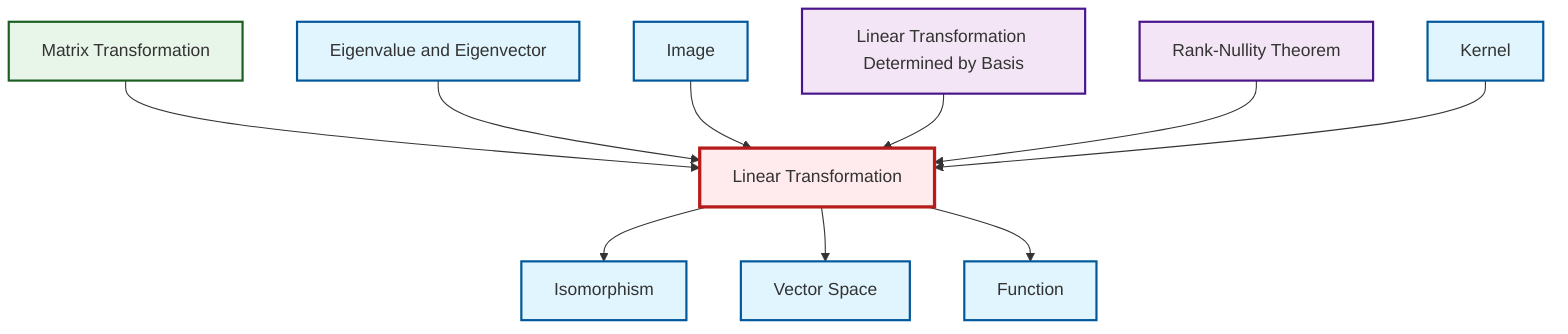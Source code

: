 graph TD
    classDef definition fill:#e1f5fe,stroke:#01579b,stroke-width:2px
    classDef theorem fill:#f3e5f5,stroke:#4a148c,stroke-width:2px
    classDef axiom fill:#fff3e0,stroke:#e65100,stroke-width:2px
    classDef example fill:#e8f5e9,stroke:#1b5e20,stroke-width:2px
    classDef current fill:#ffebee,stroke:#b71c1c,stroke-width:3px
    def-linear-transformation["Linear Transformation"]:::definition
    thm-linear-transformation-basis["Linear Transformation Determined by Basis"]:::theorem
    def-kernel["Kernel"]:::definition
    def-isomorphism["Isomorphism"]:::definition
    ex-matrix-transformation["Matrix Transformation"]:::example
    def-vector-space["Vector Space"]:::definition
    def-eigenvalue-eigenvector["Eigenvalue and Eigenvector"]:::definition
    def-function["Function"]:::definition
    def-image["Image"]:::definition
    thm-rank-nullity["Rank-Nullity Theorem"]:::theorem
    ex-matrix-transformation --> def-linear-transformation
    def-linear-transformation --> def-isomorphism
    def-linear-transformation --> def-vector-space
    def-eigenvalue-eigenvector --> def-linear-transformation
    def-image --> def-linear-transformation
    thm-linear-transformation-basis --> def-linear-transformation
    thm-rank-nullity --> def-linear-transformation
    def-kernel --> def-linear-transformation
    def-linear-transformation --> def-function
    class def-linear-transformation current